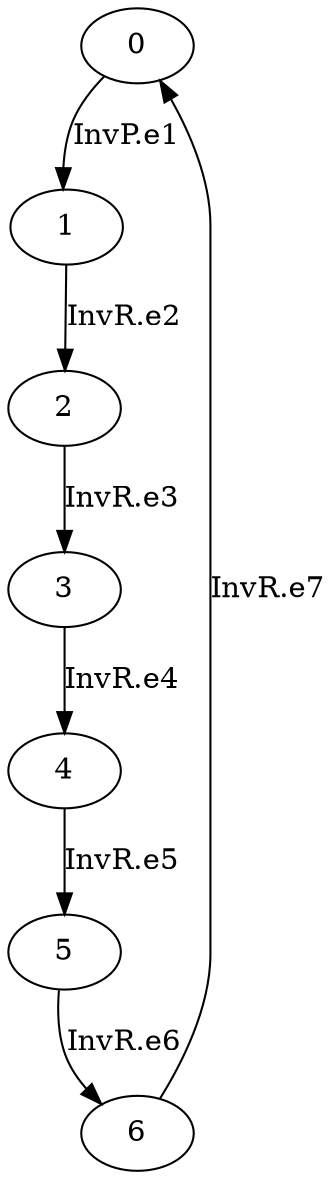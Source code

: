 digraph G {
  0 -> 1 [ label="InvP.e1" ];
  1 -> 2 [ label="InvR.e2" ];
  2 -> 3 [ label="InvR.e3" ];
  3 -> 4 [ label="InvR.e4" ];
  4 -> 5 [ label="InvR.e5" ];
  5 -> 6 [ label="InvR.e6" ];
  6 -> 0 [ label="InvR.e7" ];
}
